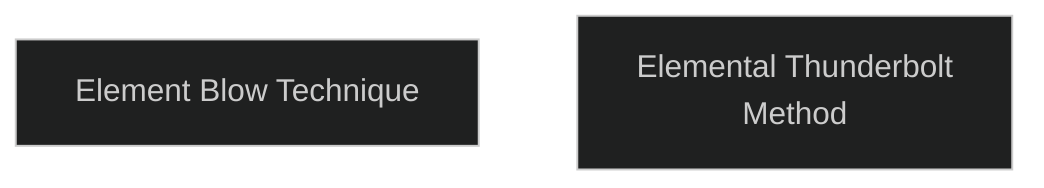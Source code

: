 ---
config:
  theme: dark
---
flowchart TD

    element_blow_technique[Element Blow Technique]
    click element_blow_technique callback "
        Element Blow Technique<br>
        <br>
        Cost: Varies<br>
        Duration: Instant<br>
        Type: Supplemental<br>
        Minimum Melee: 2<br>
        Minimum Essence: 1<br>
        Prerequisite Charms: None<br>
        <br>
        The Terrestrial Exalted charges her weapon with the
        Essence of her favored element. An Aspect of Fire's weapon
        flickers with flame; an Aspect of Water's weapon shim-
        mers wetly and moves with eerie, fluid grace; the weapon
        of an Aspect of Air glitters with frost or crackles with
        lightning; an Aspect of Earth's weapon grows more massive
        and gleams like polished stone; the weapon of an
        Aspect of Wood character glows like polished wood or
        sunlight through leaves. For each mote of Essence the
        Exalted's player spends on this Charm, she may add one die
        to a single attack, but can no more than double her regular
        Melee Ability. If the character's specialties apply to the
        attack, she may double those as well.<br>
        Dragon-Blooded characters who know this Charm
        may employ it at will if they use a weapon that bears the
        appropriately colored jade in its hilt (black for water, red
        for fire and so on). With other weapons, the character must
        spend one turn executing a special weapon flourish and
        touching the weapon to the appropriate element. Air-
        attuned Dynasts seldom find this a problem; Dragon-Bloods
        attuned to Fire may suffer more inconvenience.<br>
        Cascade Charms:<br>
        • A Dragon-Blooded character with a higher Essence
        rating could conjure the elemental effect without the need
        for jade or touching the weapon to the appropriate element.<br>
        • An even more powerful Dynast could pull a weapon
        from the appropriate element. For instance, a Fire-attuned
        character could grab the flame from a candle and grow it
        into a sword; an Air-attuned character could conjure a
        weapon of glittering ice from a handful of snow.
        "

    elemental_thunderbolt_method[Elemental Thunderbolt<br>Method]
    click elemental_thunderbolt_method callback "
        Elemental Thunderbolt Method<br>
        <br>
        Cost: 1 mote per 2 dice of damage<br>
        Duration: Instant<br>
        Type: Simple<br>
        Minimum Lore: 2<br>
        Minimum Essence: 1<br>
        Prerequisite Charms: None<br>
        <br>
        The character unleashes a bolt of elemental force
        extends from her hand — a blast of ice, or fire, a barbed
        javelin, a stroke of lightning or slashing shards of crystal. The
        character rolls Dexterity + Athletics or Archery (whichever
        she prefers) to hit. This attack has a range increment of 20
        yards x the character's permanent Essence, and does a base
        damage of 2 for every mote of Essence she spends activating
        it. The character cannot spend more motes activating this
        Charm than she has points of permanent Essence.
        "